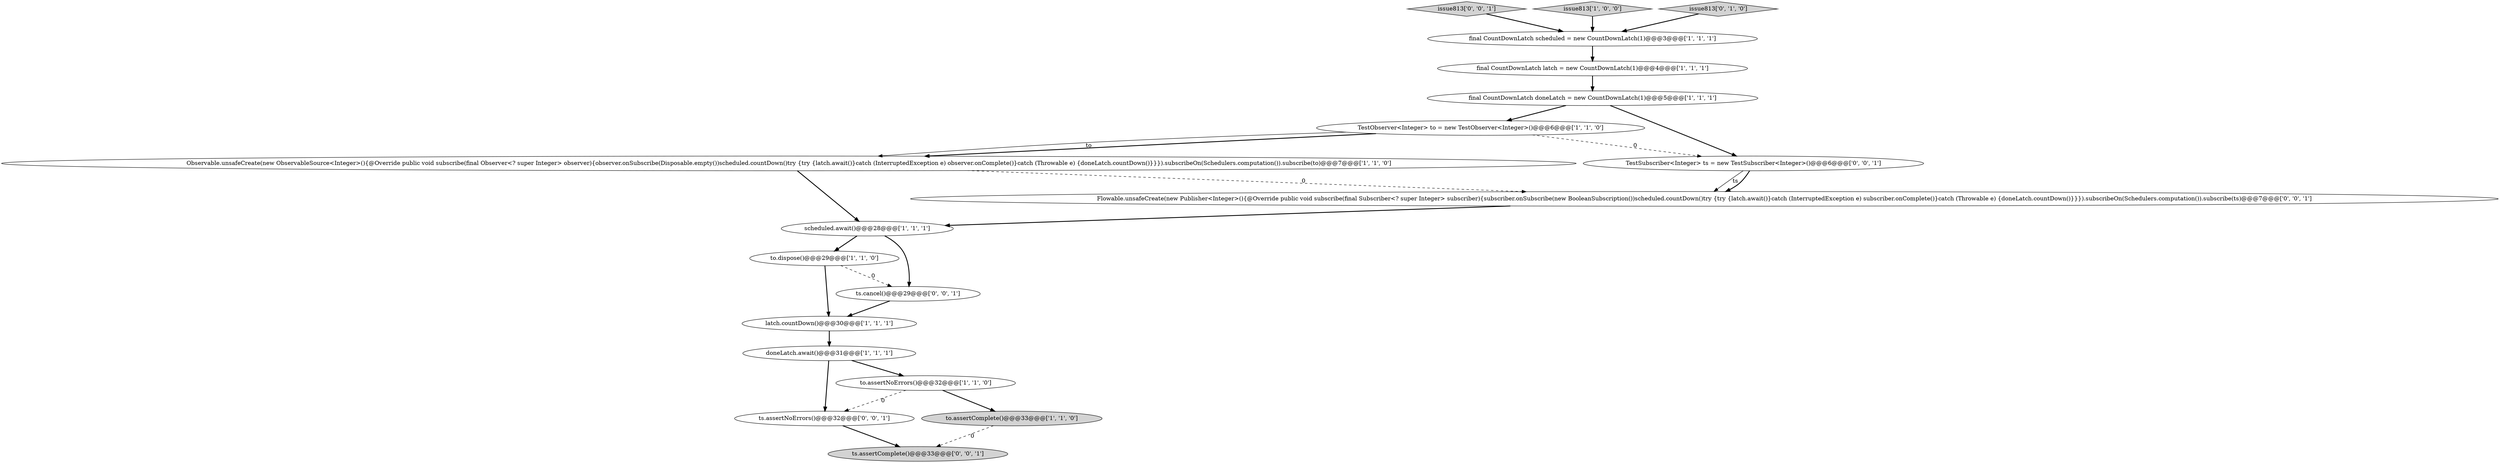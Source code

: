 digraph {
13 [style = filled, label = "issue813['0', '0', '1']", fillcolor = lightgray, shape = diamond image = "AAA0AAABBB3BBB"];
0 [style = filled, label = "TestObserver<Integer> to = new TestObserver<Integer>()@@@6@@@['1', '1', '0']", fillcolor = white, shape = ellipse image = "AAA0AAABBB1BBB"];
3 [style = filled, label = "issue813['1', '0', '0']", fillcolor = lightgray, shape = diamond image = "AAA0AAABBB1BBB"];
7 [style = filled, label = "Observable.unsafeCreate(new ObservableSource<Integer>(){@Override public void subscribe(final Observer<? super Integer> observer){observer.onSubscribe(Disposable.empty())scheduled.countDown()try {try {latch.await()}catch (InterruptedException e) observer.onComplete()}catch (Throwable e) {doneLatch.countDown()}}}).subscribeOn(Schedulers.computation()).subscribe(to)@@@7@@@['1', '1', '0']", fillcolor = white, shape = ellipse image = "AAA0AAABBB1BBB"];
5 [style = filled, label = "doneLatch.await()@@@31@@@['1', '1', '1']", fillcolor = white, shape = ellipse image = "AAA0AAABBB1BBB"];
12 [style = filled, label = "issue813['0', '1', '0']", fillcolor = lightgray, shape = diamond image = "AAA0AAABBB2BBB"];
6 [style = filled, label = "final CountDownLatch doneLatch = new CountDownLatch(1)@@@5@@@['1', '1', '1']", fillcolor = white, shape = ellipse image = "AAA0AAABBB1BBB"];
2 [style = filled, label = "final CountDownLatch scheduled = new CountDownLatch(1)@@@3@@@['1', '1', '1']", fillcolor = white, shape = ellipse image = "AAA0AAABBB1BBB"];
9 [style = filled, label = "to.dispose()@@@29@@@['1', '1', '0']", fillcolor = white, shape = ellipse image = "AAA0AAABBB1BBB"];
15 [style = filled, label = "TestSubscriber<Integer> ts = new TestSubscriber<Integer>()@@@6@@@['0', '0', '1']", fillcolor = white, shape = ellipse image = "AAA0AAABBB3BBB"];
16 [style = filled, label = "Flowable.unsafeCreate(new Publisher<Integer>(){@Override public void subscribe(final Subscriber<? super Integer> subscriber){subscriber.onSubscribe(new BooleanSubscription())scheduled.countDown()try {try {latch.await()}catch (InterruptedException e) subscriber.onComplete()}catch (Throwable e) {doneLatch.countDown()}}}).subscribeOn(Schedulers.computation()).subscribe(ts)@@@7@@@['0', '0', '1']", fillcolor = white, shape = ellipse image = "AAA0AAABBB3BBB"];
17 [style = filled, label = "ts.cancel()@@@29@@@['0', '0', '1']", fillcolor = white, shape = ellipse image = "AAA0AAABBB3BBB"];
8 [style = filled, label = "final CountDownLatch latch = new CountDownLatch(1)@@@4@@@['1', '1', '1']", fillcolor = white, shape = ellipse image = "AAA0AAABBB1BBB"];
14 [style = filled, label = "ts.assertComplete()@@@33@@@['0', '0', '1']", fillcolor = lightgray, shape = ellipse image = "AAA0AAABBB3BBB"];
4 [style = filled, label = "latch.countDown()@@@30@@@['1', '1', '1']", fillcolor = white, shape = ellipse image = "AAA0AAABBB1BBB"];
10 [style = filled, label = "scheduled.await()@@@28@@@['1', '1', '1']", fillcolor = white, shape = ellipse image = "AAA0AAABBB1BBB"];
18 [style = filled, label = "ts.assertNoErrors()@@@32@@@['0', '0', '1']", fillcolor = white, shape = ellipse image = "AAA0AAABBB3BBB"];
1 [style = filled, label = "to.assertNoErrors()@@@32@@@['1', '1', '0']", fillcolor = white, shape = ellipse image = "AAA0AAABBB1BBB"];
11 [style = filled, label = "to.assertComplete()@@@33@@@['1', '1', '0']", fillcolor = lightgray, shape = ellipse image = "AAA0AAABBB1BBB"];
1->18 [style = dashed, label="0"];
9->4 [style = bold, label=""];
10->17 [style = bold, label=""];
6->15 [style = bold, label=""];
3->2 [style = bold, label=""];
7->10 [style = bold, label=""];
0->7 [style = bold, label=""];
10->9 [style = bold, label=""];
12->2 [style = bold, label=""];
5->1 [style = bold, label=""];
6->0 [style = bold, label=""];
4->5 [style = bold, label=""];
9->17 [style = dashed, label="0"];
8->6 [style = bold, label=""];
16->10 [style = bold, label=""];
2->8 [style = bold, label=""];
1->11 [style = bold, label=""];
15->16 [style = solid, label="ts"];
17->4 [style = bold, label=""];
15->16 [style = bold, label=""];
5->18 [style = bold, label=""];
7->16 [style = dashed, label="0"];
0->7 [style = solid, label="to"];
0->15 [style = dashed, label="0"];
18->14 [style = bold, label=""];
13->2 [style = bold, label=""];
11->14 [style = dashed, label="0"];
}
